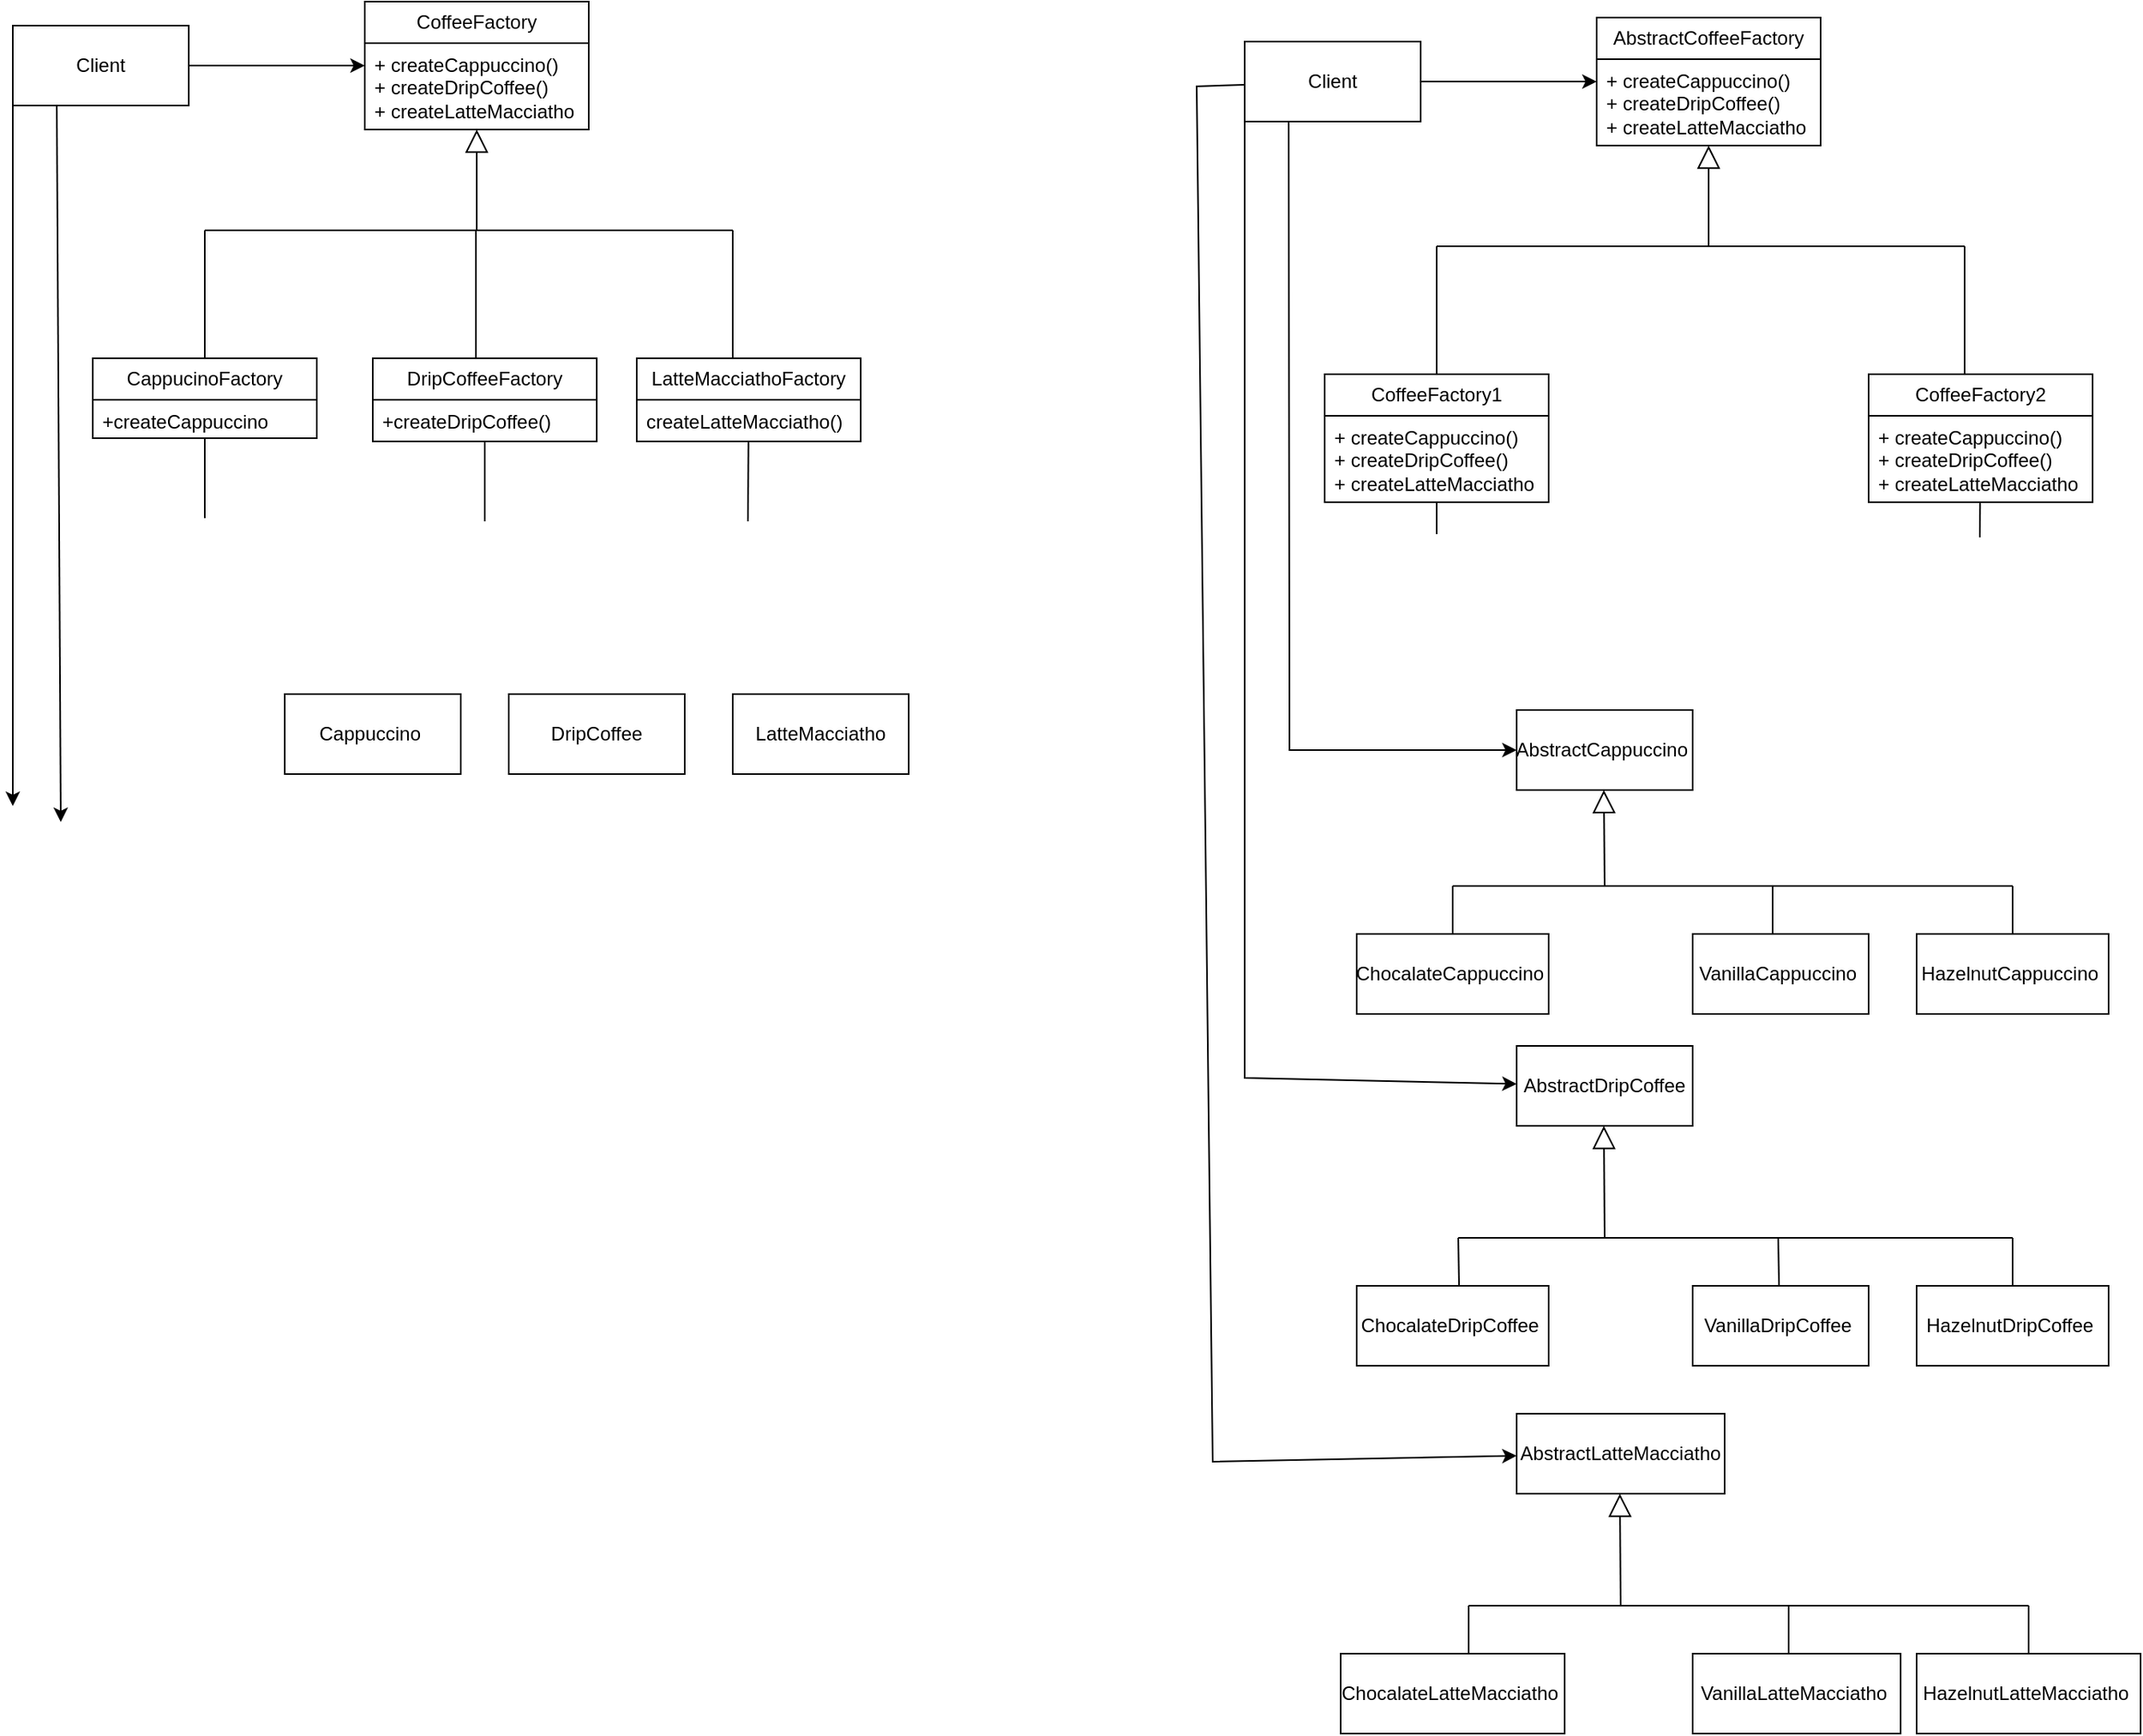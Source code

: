 <mxfile version="22.1.0" type="github">
  <diagram name="Page-1" id="4C7nGabXy9XK7AoCNsLR">
    <mxGraphModel dx="848" dy="670" grid="1" gridSize="10" guides="1" tooltips="1" connect="1" arrows="1" fold="1" page="1" pageScale="1" pageWidth="850" pageHeight="1100" math="0" shadow="0">
      <root>
        <mxCell id="0" />
        <mxCell id="1" parent="0" />
        <mxCell id="ybdqn9EeEbOqEpaxUI_V-1" value="CoffeeFactory" style="swimlane;fontStyle=0;childLayout=stackLayout;horizontal=1;startSize=26;fillColor=none;horizontalStack=0;resizeParent=1;resizeParentMax=0;resizeLast=0;collapsible=1;marginBottom=0;whiteSpace=wrap;html=1;" vertex="1" parent="1">
          <mxGeometry x="350" y="307" width="140" height="80" as="geometry" />
        </mxCell>
        <mxCell id="ybdqn9EeEbOqEpaxUI_V-3" value="+ createCappuccino()&lt;br&gt;+ createDripCoffee()&lt;br&gt;+ createLatteMacciatho" style="text;strokeColor=none;fillColor=none;align=left;verticalAlign=top;spacingLeft=4;spacingRight=4;overflow=hidden;rotatable=0;points=[[0,0.5],[1,0.5]];portConstraint=eastwest;whiteSpace=wrap;html=1;" vertex="1" parent="ybdqn9EeEbOqEpaxUI_V-1">
          <mxGeometry y="26" width="140" height="54" as="geometry" />
        </mxCell>
        <mxCell id="ybdqn9EeEbOqEpaxUI_V-5" value="Client" style="html=1;whiteSpace=wrap;" vertex="1" parent="1">
          <mxGeometry x="130" y="322" width="110" height="50" as="geometry" />
        </mxCell>
        <mxCell id="ybdqn9EeEbOqEpaxUI_V-6" value="" style="endArrow=classic;html=1;rounded=0;" edge="1" parent="1" source="ybdqn9EeEbOqEpaxUI_V-5" target="ybdqn9EeEbOqEpaxUI_V-1">
          <mxGeometry width="50" height="50" relative="1" as="geometry">
            <mxPoint x="400" y="370" as="sourcePoint" />
            <mxPoint x="450" y="320" as="targetPoint" />
          </mxGeometry>
        </mxCell>
        <mxCell id="ybdqn9EeEbOqEpaxUI_V-7" value="" style="endArrow=block;html=1;rounded=0;endFill=0;endSize=12;" edge="1" parent="1" target="ybdqn9EeEbOqEpaxUI_V-1">
          <mxGeometry width="50" height="50" relative="1" as="geometry">
            <mxPoint x="420" y="450" as="sourcePoint" />
            <mxPoint x="450" y="320" as="targetPoint" />
          </mxGeometry>
        </mxCell>
        <mxCell id="ybdqn9EeEbOqEpaxUI_V-8" value="CappucinoFactory" style="swimlane;fontStyle=0;childLayout=stackLayout;horizontal=1;startSize=26;fillColor=none;horizontalStack=0;resizeParent=1;resizeParentMax=0;resizeLast=0;collapsible=1;marginBottom=0;whiteSpace=wrap;html=1;" vertex="1" parent="1">
          <mxGeometry x="180" y="530" width="140" height="50" as="geometry" />
        </mxCell>
        <mxCell id="ybdqn9EeEbOqEpaxUI_V-9" value="+createCappuccino" style="text;strokeColor=none;fillColor=none;align=left;verticalAlign=top;spacingLeft=4;spacingRight=4;overflow=hidden;rotatable=0;points=[[0,0.5],[1,0.5]];portConstraint=eastwest;whiteSpace=wrap;html=1;" vertex="1" parent="ybdqn9EeEbOqEpaxUI_V-8">
          <mxGeometry y="26" width="140" height="24" as="geometry" />
        </mxCell>
        <mxCell id="ybdqn9EeEbOqEpaxUI_V-12" value="DripCoffeeFactory" style="swimlane;fontStyle=0;childLayout=stackLayout;horizontal=1;startSize=26;fillColor=none;horizontalStack=0;resizeParent=1;resizeParentMax=0;resizeLast=0;collapsible=1;marginBottom=0;whiteSpace=wrap;html=1;" vertex="1" parent="1">
          <mxGeometry x="355" y="530" width="140" height="52" as="geometry" />
        </mxCell>
        <mxCell id="ybdqn9EeEbOqEpaxUI_V-13" value="+createDripCoffee()" style="text;strokeColor=none;fillColor=none;align=left;verticalAlign=top;spacingLeft=4;spacingRight=4;overflow=hidden;rotatable=0;points=[[0,0.5],[1,0.5]];portConstraint=eastwest;whiteSpace=wrap;html=1;" vertex="1" parent="ybdqn9EeEbOqEpaxUI_V-12">
          <mxGeometry y="26" width="140" height="26" as="geometry" />
        </mxCell>
        <mxCell id="ybdqn9EeEbOqEpaxUI_V-16" value="LatteMacciathoFactory" style="swimlane;fontStyle=0;childLayout=stackLayout;horizontal=1;startSize=26;fillColor=none;horizontalStack=0;resizeParent=1;resizeParentMax=0;resizeLast=0;collapsible=1;marginBottom=0;whiteSpace=wrap;html=1;" vertex="1" parent="1">
          <mxGeometry x="520" y="530" width="140" height="52" as="geometry" />
        </mxCell>
        <mxCell id="ybdqn9EeEbOqEpaxUI_V-17" value="createLatteMacciatho()" style="text;strokeColor=none;fillColor=none;align=left;verticalAlign=top;spacingLeft=4;spacingRight=4;overflow=hidden;rotatable=0;points=[[0,0.5],[1,0.5]];portConstraint=eastwest;whiteSpace=wrap;html=1;" vertex="1" parent="ybdqn9EeEbOqEpaxUI_V-16">
          <mxGeometry y="26" width="140" height="26" as="geometry" />
        </mxCell>
        <mxCell id="ybdqn9EeEbOqEpaxUI_V-20" value="" style="endArrow=none;html=1;rounded=0;" edge="1" parent="1">
          <mxGeometry width="50" height="50" relative="1" as="geometry">
            <mxPoint x="250" y="450" as="sourcePoint" />
            <mxPoint x="580" y="450" as="targetPoint" />
          </mxGeometry>
        </mxCell>
        <mxCell id="ybdqn9EeEbOqEpaxUI_V-25" value="" style="endArrow=none;html=1;rounded=0;" edge="1" parent="1" source="ybdqn9EeEbOqEpaxUI_V-8">
          <mxGeometry width="50" height="50" relative="1" as="geometry">
            <mxPoint x="400" y="480" as="sourcePoint" />
            <mxPoint x="250" y="450" as="targetPoint" />
          </mxGeometry>
        </mxCell>
        <mxCell id="ybdqn9EeEbOqEpaxUI_V-26" value="" style="endArrow=none;html=1;rounded=0;" edge="1" parent="1">
          <mxGeometry width="50" height="50" relative="1" as="geometry">
            <mxPoint x="419.5" y="530" as="sourcePoint" />
            <mxPoint x="419.5" y="450" as="targetPoint" />
          </mxGeometry>
        </mxCell>
        <mxCell id="ybdqn9EeEbOqEpaxUI_V-27" value="" style="endArrow=none;html=1;rounded=0;" edge="1" parent="1">
          <mxGeometry width="50" height="50" relative="1" as="geometry">
            <mxPoint x="580" y="530" as="sourcePoint" />
            <mxPoint x="580" y="450" as="targetPoint" />
          </mxGeometry>
        </mxCell>
        <mxCell id="ybdqn9EeEbOqEpaxUI_V-28" value="" style="endArrow=none;html=1;rounded=0;" edge="1" parent="1" target="ybdqn9EeEbOqEpaxUI_V-8">
          <mxGeometry width="50" height="50" relative="1" as="geometry">
            <mxPoint x="250" y="630" as="sourcePoint" />
            <mxPoint x="450" y="540" as="targetPoint" />
          </mxGeometry>
        </mxCell>
        <mxCell id="ybdqn9EeEbOqEpaxUI_V-29" value="" style="endArrow=none;html=1;rounded=0;" edge="1" parent="1" target="ybdqn9EeEbOqEpaxUI_V-12">
          <mxGeometry width="50" height="50" relative="1" as="geometry">
            <mxPoint x="425" y="632" as="sourcePoint" />
            <mxPoint x="430" y="582" as="targetPoint" />
          </mxGeometry>
        </mxCell>
        <mxCell id="ybdqn9EeEbOqEpaxUI_V-30" value="" style="endArrow=none;html=1;rounded=0;" edge="1" parent="1" target="ybdqn9EeEbOqEpaxUI_V-16">
          <mxGeometry width="50" height="50" relative="1" as="geometry">
            <mxPoint x="589.5" y="632" as="sourcePoint" />
            <mxPoint x="589.5" y="582" as="targetPoint" />
          </mxGeometry>
        </mxCell>
        <mxCell id="ybdqn9EeEbOqEpaxUI_V-31" value="" style="endArrow=classic;html=1;rounded=0;exitX=0;exitY=1;exitDx=0;exitDy=0;" edge="1" parent="1" source="ybdqn9EeEbOqEpaxUI_V-5">
          <mxGeometry width="50" height="50" relative="1" as="geometry">
            <mxPoint x="400" y="590" as="sourcePoint" />
            <mxPoint x="130" y="810" as="targetPoint" />
          </mxGeometry>
        </mxCell>
        <mxCell id="ybdqn9EeEbOqEpaxUI_V-32" value="" style="endArrow=classic;html=1;rounded=0;exitX=0.25;exitY=1;exitDx=0;exitDy=0;" edge="1" parent="1" source="ybdqn9EeEbOqEpaxUI_V-5">
          <mxGeometry width="50" height="50" relative="1" as="geometry">
            <mxPoint x="400" y="590" as="sourcePoint" />
            <mxPoint x="160" y="820" as="targetPoint" />
          </mxGeometry>
        </mxCell>
        <mxCell id="ybdqn9EeEbOqEpaxUI_V-33" value="Cappuccino&amp;nbsp;" style="html=1;whiteSpace=wrap;" vertex="1" parent="1">
          <mxGeometry x="300" y="740" width="110" height="50" as="geometry" />
        </mxCell>
        <mxCell id="ybdqn9EeEbOqEpaxUI_V-34" value="DripCoffee" style="html=1;whiteSpace=wrap;" vertex="1" parent="1">
          <mxGeometry x="440" y="740" width="110" height="50" as="geometry" />
        </mxCell>
        <mxCell id="ybdqn9EeEbOqEpaxUI_V-35" value="LatteMacciatho" style="html=1;whiteSpace=wrap;" vertex="1" parent="1">
          <mxGeometry x="580" y="740" width="110" height="50" as="geometry" />
        </mxCell>
        <mxCell id="ybdqn9EeEbOqEpaxUI_V-36" value="AbstractCoffeeFactory" style="swimlane;fontStyle=0;childLayout=stackLayout;horizontal=1;startSize=26;fillColor=none;horizontalStack=0;resizeParent=1;resizeParentMax=0;resizeLast=0;collapsible=1;marginBottom=0;whiteSpace=wrap;html=1;" vertex="1" parent="1">
          <mxGeometry x="1120" y="317" width="140" height="80" as="geometry" />
        </mxCell>
        <mxCell id="ybdqn9EeEbOqEpaxUI_V-37" value="+ createCappuccino()&lt;br&gt;+ createDripCoffee()&lt;br&gt;+ createLatteMacciatho" style="text;strokeColor=none;fillColor=none;align=left;verticalAlign=top;spacingLeft=4;spacingRight=4;overflow=hidden;rotatable=0;points=[[0,0.5],[1,0.5]];portConstraint=eastwest;whiteSpace=wrap;html=1;" vertex="1" parent="ybdqn9EeEbOqEpaxUI_V-36">
          <mxGeometry y="26" width="140" height="54" as="geometry" />
        </mxCell>
        <mxCell id="ybdqn9EeEbOqEpaxUI_V-38" value="Client" style="html=1;whiteSpace=wrap;" vertex="1" parent="1">
          <mxGeometry x="900" y="332" width="110" height="50" as="geometry" />
        </mxCell>
        <mxCell id="ybdqn9EeEbOqEpaxUI_V-39" value="" style="endArrow=classic;html=1;rounded=0;" edge="1" parent="1" source="ybdqn9EeEbOqEpaxUI_V-38" target="ybdqn9EeEbOqEpaxUI_V-36">
          <mxGeometry width="50" height="50" relative="1" as="geometry">
            <mxPoint x="1170" y="380" as="sourcePoint" />
            <mxPoint x="1220" y="330" as="targetPoint" />
          </mxGeometry>
        </mxCell>
        <mxCell id="ybdqn9EeEbOqEpaxUI_V-40" value="" style="endArrow=block;html=1;rounded=0;endFill=0;endSize=12;" edge="1" parent="1" target="ybdqn9EeEbOqEpaxUI_V-36">
          <mxGeometry width="50" height="50" relative="1" as="geometry">
            <mxPoint x="1190" y="460" as="sourcePoint" />
            <mxPoint x="1220" y="330" as="targetPoint" />
          </mxGeometry>
        </mxCell>
        <mxCell id="ybdqn9EeEbOqEpaxUI_V-41" value="CoffeeFactory1" style="swimlane;fontStyle=0;childLayout=stackLayout;horizontal=1;startSize=26;fillColor=none;horizontalStack=0;resizeParent=1;resizeParentMax=0;resizeLast=0;collapsible=1;marginBottom=0;whiteSpace=wrap;html=1;" vertex="1" parent="1">
          <mxGeometry x="950" y="540" width="140" height="80" as="geometry" />
        </mxCell>
        <mxCell id="ybdqn9EeEbOqEpaxUI_V-42" value="+ createCappuccino()&lt;br style=&quot;border-color: var(--border-color);&quot;&gt;+ createDripCoffee()&lt;br style=&quot;border-color: var(--border-color);&quot;&gt;+ createLatteMacciatho" style="text;strokeColor=none;fillColor=none;align=left;verticalAlign=top;spacingLeft=4;spacingRight=4;overflow=hidden;rotatable=0;points=[[0,0.5],[1,0.5]];portConstraint=eastwest;whiteSpace=wrap;html=1;" vertex="1" parent="ybdqn9EeEbOqEpaxUI_V-41">
          <mxGeometry y="26" width="140" height="54" as="geometry" />
        </mxCell>
        <mxCell id="ybdqn9EeEbOqEpaxUI_V-45" value="CoffeeFactory2" style="swimlane;fontStyle=0;childLayout=stackLayout;horizontal=1;startSize=26;fillColor=none;horizontalStack=0;resizeParent=1;resizeParentMax=0;resizeLast=0;collapsible=1;marginBottom=0;whiteSpace=wrap;html=1;" vertex="1" parent="1">
          <mxGeometry x="1290" y="540" width="140" height="80" as="geometry" />
        </mxCell>
        <mxCell id="ybdqn9EeEbOqEpaxUI_V-46" value="+ createCappuccino()&lt;br style=&quot;border-color: var(--border-color);&quot;&gt;+ createDripCoffee()&lt;br style=&quot;border-color: var(--border-color);&quot;&gt;+ createLatteMacciatho" style="text;strokeColor=none;fillColor=none;align=left;verticalAlign=top;spacingLeft=4;spacingRight=4;overflow=hidden;rotatable=0;points=[[0,0.5],[1,0.5]];portConstraint=eastwest;whiteSpace=wrap;html=1;" vertex="1" parent="ybdqn9EeEbOqEpaxUI_V-45">
          <mxGeometry y="26" width="140" height="54" as="geometry" />
        </mxCell>
        <mxCell id="ybdqn9EeEbOqEpaxUI_V-47" value="" style="endArrow=none;html=1;rounded=0;" edge="1" parent="1">
          <mxGeometry width="50" height="50" relative="1" as="geometry">
            <mxPoint x="1020" y="460" as="sourcePoint" />
            <mxPoint x="1350" y="460" as="targetPoint" />
          </mxGeometry>
        </mxCell>
        <mxCell id="ybdqn9EeEbOqEpaxUI_V-48" value="" style="endArrow=none;html=1;rounded=0;" edge="1" parent="1" source="ybdqn9EeEbOqEpaxUI_V-41">
          <mxGeometry width="50" height="50" relative="1" as="geometry">
            <mxPoint x="1170" y="490" as="sourcePoint" />
            <mxPoint x="1020" y="460" as="targetPoint" />
          </mxGeometry>
        </mxCell>
        <mxCell id="ybdqn9EeEbOqEpaxUI_V-50" value="" style="endArrow=none;html=1;rounded=0;" edge="1" parent="1">
          <mxGeometry width="50" height="50" relative="1" as="geometry">
            <mxPoint x="1350" y="540" as="sourcePoint" />
            <mxPoint x="1350" y="460" as="targetPoint" />
          </mxGeometry>
        </mxCell>
        <mxCell id="ybdqn9EeEbOqEpaxUI_V-51" value="" style="endArrow=none;html=1;rounded=0;" edge="1" parent="1" target="ybdqn9EeEbOqEpaxUI_V-41">
          <mxGeometry width="50" height="50" relative="1" as="geometry">
            <mxPoint x="1020" y="640" as="sourcePoint" />
            <mxPoint x="1220" y="550" as="targetPoint" />
          </mxGeometry>
        </mxCell>
        <mxCell id="ybdqn9EeEbOqEpaxUI_V-53" value="" style="endArrow=none;html=1;rounded=0;" edge="1" parent="1" target="ybdqn9EeEbOqEpaxUI_V-45">
          <mxGeometry width="50" height="50" relative="1" as="geometry">
            <mxPoint x="1359.5" y="642" as="sourcePoint" />
            <mxPoint x="1359.5" y="592" as="targetPoint" />
          </mxGeometry>
        </mxCell>
        <mxCell id="ybdqn9EeEbOqEpaxUI_V-54" value="" style="endArrow=classic;html=1;rounded=0;exitX=0;exitY=1;exitDx=0;exitDy=0;" edge="1" parent="1" source="ybdqn9EeEbOqEpaxUI_V-38" target="ybdqn9EeEbOqEpaxUI_V-57">
          <mxGeometry width="50" height="50" relative="1" as="geometry">
            <mxPoint x="1170" y="600" as="sourcePoint" />
            <mxPoint x="900" y="990" as="targetPoint" />
            <Array as="points">
              <mxPoint x="900" y="980" />
            </Array>
          </mxGeometry>
        </mxCell>
        <mxCell id="ybdqn9EeEbOqEpaxUI_V-55" value="" style="endArrow=classic;html=1;rounded=0;exitX=0.25;exitY=1;exitDx=0;exitDy=0;" edge="1" parent="1" source="ybdqn9EeEbOqEpaxUI_V-38" target="ybdqn9EeEbOqEpaxUI_V-56">
          <mxGeometry width="50" height="50" relative="1" as="geometry">
            <mxPoint x="1170" y="600" as="sourcePoint" />
            <mxPoint x="930" y="790" as="targetPoint" />
            <Array as="points">
              <mxPoint x="928" y="775" />
            </Array>
          </mxGeometry>
        </mxCell>
        <mxCell id="ybdqn9EeEbOqEpaxUI_V-56" value="AbstractCappuccino&amp;nbsp;" style="html=1;whiteSpace=wrap;" vertex="1" parent="1">
          <mxGeometry x="1070" y="750" width="110" height="50" as="geometry" />
        </mxCell>
        <mxCell id="ybdqn9EeEbOqEpaxUI_V-57" value="AbstractDripCoffee" style="html=1;whiteSpace=wrap;" vertex="1" parent="1">
          <mxGeometry x="1070" y="960" width="110" height="50" as="geometry" />
        </mxCell>
        <mxCell id="ybdqn9EeEbOqEpaxUI_V-58" value="AbstractLatteMacciatho" style="html=1;whiteSpace=wrap;" vertex="1" parent="1">
          <mxGeometry x="1070" y="1190" width="130" height="50" as="geometry" />
        </mxCell>
        <mxCell id="ybdqn9EeEbOqEpaxUI_V-59" value="" style="endArrow=block;html=1;rounded=0;endFill=0;endSize=12;" edge="1" parent="1">
          <mxGeometry width="50" height="50" relative="1" as="geometry">
            <mxPoint x="1125" y="860" as="sourcePoint" />
            <mxPoint x="1124.5" y="800" as="targetPoint" />
          </mxGeometry>
        </mxCell>
        <mxCell id="ybdqn9EeEbOqEpaxUI_V-60" value="" style="endArrow=block;html=1;rounded=0;endFill=0;endSize=12;" edge="1" parent="1">
          <mxGeometry width="50" height="50" relative="1" as="geometry">
            <mxPoint x="1125" y="1080" as="sourcePoint" />
            <mxPoint x="1124.5" y="1010" as="targetPoint" />
          </mxGeometry>
        </mxCell>
        <mxCell id="ybdqn9EeEbOqEpaxUI_V-61" value="" style="endArrow=block;html=1;rounded=0;endFill=0;endSize=12;" edge="1" parent="1">
          <mxGeometry width="50" height="50" relative="1" as="geometry">
            <mxPoint x="1135" y="1310" as="sourcePoint" />
            <mxPoint x="1134.5" y="1240" as="targetPoint" />
          </mxGeometry>
        </mxCell>
        <mxCell id="ybdqn9EeEbOqEpaxUI_V-62" value="" style="endArrow=classic;html=1;rounded=0;" edge="1" parent="1" source="ybdqn9EeEbOqEpaxUI_V-38" target="ybdqn9EeEbOqEpaxUI_V-58">
          <mxGeometry width="50" height="50" relative="1" as="geometry">
            <mxPoint x="880" y="360" as="sourcePoint" />
            <mxPoint x="850" y="1120" as="targetPoint" />
            <Array as="points">
              <mxPoint x="870" y="360" />
              <mxPoint x="880" y="1220" />
            </Array>
          </mxGeometry>
        </mxCell>
        <mxCell id="ybdqn9EeEbOqEpaxUI_V-63" value="ChocalateCappuccino&amp;nbsp;" style="html=1;whiteSpace=wrap;" vertex="1" parent="1">
          <mxGeometry x="970" y="890" width="120" height="50" as="geometry" />
        </mxCell>
        <mxCell id="ybdqn9EeEbOqEpaxUI_V-64" value="VanillaCappuccino&amp;nbsp;" style="html=1;whiteSpace=wrap;" vertex="1" parent="1">
          <mxGeometry x="1180" y="890" width="110" height="50" as="geometry" />
        </mxCell>
        <mxCell id="ybdqn9EeEbOqEpaxUI_V-65" value="" style="endArrow=none;html=1;rounded=0;" edge="1" parent="1">
          <mxGeometry width="50" height="50" relative="1" as="geometry">
            <mxPoint x="1030" y="860" as="sourcePoint" />
            <mxPoint x="1380" y="860" as="targetPoint" />
          </mxGeometry>
        </mxCell>
        <mxCell id="ybdqn9EeEbOqEpaxUI_V-66" value="" style="endArrow=none;html=1;rounded=0;" edge="1" parent="1">
          <mxGeometry width="50" height="50" relative="1" as="geometry">
            <mxPoint x="1030" y="890" as="sourcePoint" />
            <mxPoint x="1030" y="860" as="targetPoint" />
          </mxGeometry>
        </mxCell>
        <mxCell id="ybdqn9EeEbOqEpaxUI_V-67" value="" style="endArrow=none;html=1;rounded=0;" edge="1" parent="1">
          <mxGeometry width="50" height="50" relative="1" as="geometry">
            <mxPoint x="1230" y="860" as="sourcePoint" />
            <mxPoint x="1230" y="890" as="targetPoint" />
          </mxGeometry>
        </mxCell>
        <mxCell id="ybdqn9EeEbOqEpaxUI_V-68" value="" style="endArrow=none;html=1;rounded=0;" edge="1" parent="1">
          <mxGeometry width="50" height="50" relative="1" as="geometry">
            <mxPoint x="1033.5" y="1080" as="sourcePoint" />
            <mxPoint x="1380" y="1080" as="targetPoint" />
          </mxGeometry>
        </mxCell>
        <mxCell id="ybdqn9EeEbOqEpaxUI_V-69" value="" style="endArrow=none;html=1;rounded=0;" edge="1" parent="1">
          <mxGeometry width="50" height="50" relative="1" as="geometry">
            <mxPoint x="1034" y="1110" as="sourcePoint" />
            <mxPoint x="1033.5" y="1080" as="targetPoint" />
          </mxGeometry>
        </mxCell>
        <mxCell id="ybdqn9EeEbOqEpaxUI_V-70" value="" style="endArrow=none;html=1;rounded=0;" edge="1" parent="1">
          <mxGeometry width="50" height="50" relative="1" as="geometry">
            <mxPoint x="1233.5" y="1080" as="sourcePoint" />
            <mxPoint x="1234" y="1110" as="targetPoint" />
          </mxGeometry>
        </mxCell>
        <mxCell id="ybdqn9EeEbOqEpaxUI_V-71" value="" style="endArrow=none;html=1;rounded=0;" edge="1" parent="1">
          <mxGeometry width="50" height="50" relative="1" as="geometry">
            <mxPoint x="1040" y="1310" as="sourcePoint" />
            <mxPoint x="1390" y="1310" as="targetPoint" />
          </mxGeometry>
        </mxCell>
        <mxCell id="ybdqn9EeEbOqEpaxUI_V-72" value="" style="endArrow=none;html=1;rounded=0;" edge="1" parent="1">
          <mxGeometry width="50" height="50" relative="1" as="geometry">
            <mxPoint x="1040" y="1340" as="sourcePoint" />
            <mxPoint x="1040" y="1310" as="targetPoint" />
          </mxGeometry>
        </mxCell>
        <mxCell id="ybdqn9EeEbOqEpaxUI_V-73" value="" style="endArrow=none;html=1;rounded=0;" edge="1" parent="1">
          <mxGeometry width="50" height="50" relative="1" as="geometry">
            <mxPoint x="1240" y="1310" as="sourcePoint" />
            <mxPoint x="1240" y="1340" as="targetPoint" />
          </mxGeometry>
        </mxCell>
        <mxCell id="ybdqn9EeEbOqEpaxUI_V-74" value="ChocalateDripCoffee&amp;nbsp;" style="html=1;whiteSpace=wrap;" vertex="1" parent="1">
          <mxGeometry x="970" y="1110" width="120" height="50" as="geometry" />
        </mxCell>
        <mxCell id="ybdqn9EeEbOqEpaxUI_V-75" value="VanillaDripCoffee&amp;nbsp;" style="html=1;whiteSpace=wrap;" vertex="1" parent="1">
          <mxGeometry x="1180" y="1110" width="110" height="50" as="geometry" />
        </mxCell>
        <mxCell id="ybdqn9EeEbOqEpaxUI_V-76" value="ChocalateLatteMacciatho&amp;nbsp;" style="html=1;whiteSpace=wrap;" vertex="1" parent="1">
          <mxGeometry x="960" y="1340" width="140" height="50" as="geometry" />
        </mxCell>
        <mxCell id="ybdqn9EeEbOqEpaxUI_V-77" value="VanillaLatteMacciatho&amp;nbsp;" style="html=1;whiteSpace=wrap;" vertex="1" parent="1">
          <mxGeometry x="1180" y="1340" width="130" height="50" as="geometry" />
        </mxCell>
        <mxCell id="ybdqn9EeEbOqEpaxUI_V-79" value="" style="endArrow=none;html=1;rounded=0;" edge="1" parent="1">
          <mxGeometry width="50" height="50" relative="1" as="geometry">
            <mxPoint x="1380" y="860" as="sourcePoint" />
            <mxPoint x="1380" y="890" as="targetPoint" />
          </mxGeometry>
        </mxCell>
        <mxCell id="ybdqn9EeEbOqEpaxUI_V-80" value="" style="endArrow=none;html=1;rounded=0;" edge="1" parent="1">
          <mxGeometry width="50" height="50" relative="1" as="geometry">
            <mxPoint x="1380" y="1080" as="sourcePoint" />
            <mxPoint x="1380" y="1110" as="targetPoint" />
          </mxGeometry>
        </mxCell>
        <mxCell id="ybdqn9EeEbOqEpaxUI_V-81" value="" style="endArrow=none;html=1;rounded=0;" edge="1" parent="1" target="ybdqn9EeEbOqEpaxUI_V-84">
          <mxGeometry width="50" height="50" relative="1" as="geometry">
            <mxPoint x="1390" y="1310" as="sourcePoint" />
            <mxPoint x="1380" y="1330" as="targetPoint" />
          </mxGeometry>
        </mxCell>
        <mxCell id="ybdqn9EeEbOqEpaxUI_V-82" value="HazelnutCappuccino&amp;nbsp;" style="html=1;whiteSpace=wrap;" vertex="1" parent="1">
          <mxGeometry x="1320" y="890" width="120" height="50" as="geometry" />
        </mxCell>
        <mxCell id="ybdqn9EeEbOqEpaxUI_V-83" value="HazelnutDripCoffee&amp;nbsp;" style="html=1;whiteSpace=wrap;" vertex="1" parent="1">
          <mxGeometry x="1320" y="1110" width="120" height="50" as="geometry" />
        </mxCell>
        <mxCell id="ybdqn9EeEbOqEpaxUI_V-84" value="HazelnutLatteMacciatho&amp;nbsp;" style="html=1;whiteSpace=wrap;" vertex="1" parent="1">
          <mxGeometry x="1320" y="1340" width="140" height="50" as="geometry" />
        </mxCell>
      </root>
    </mxGraphModel>
  </diagram>
</mxfile>
